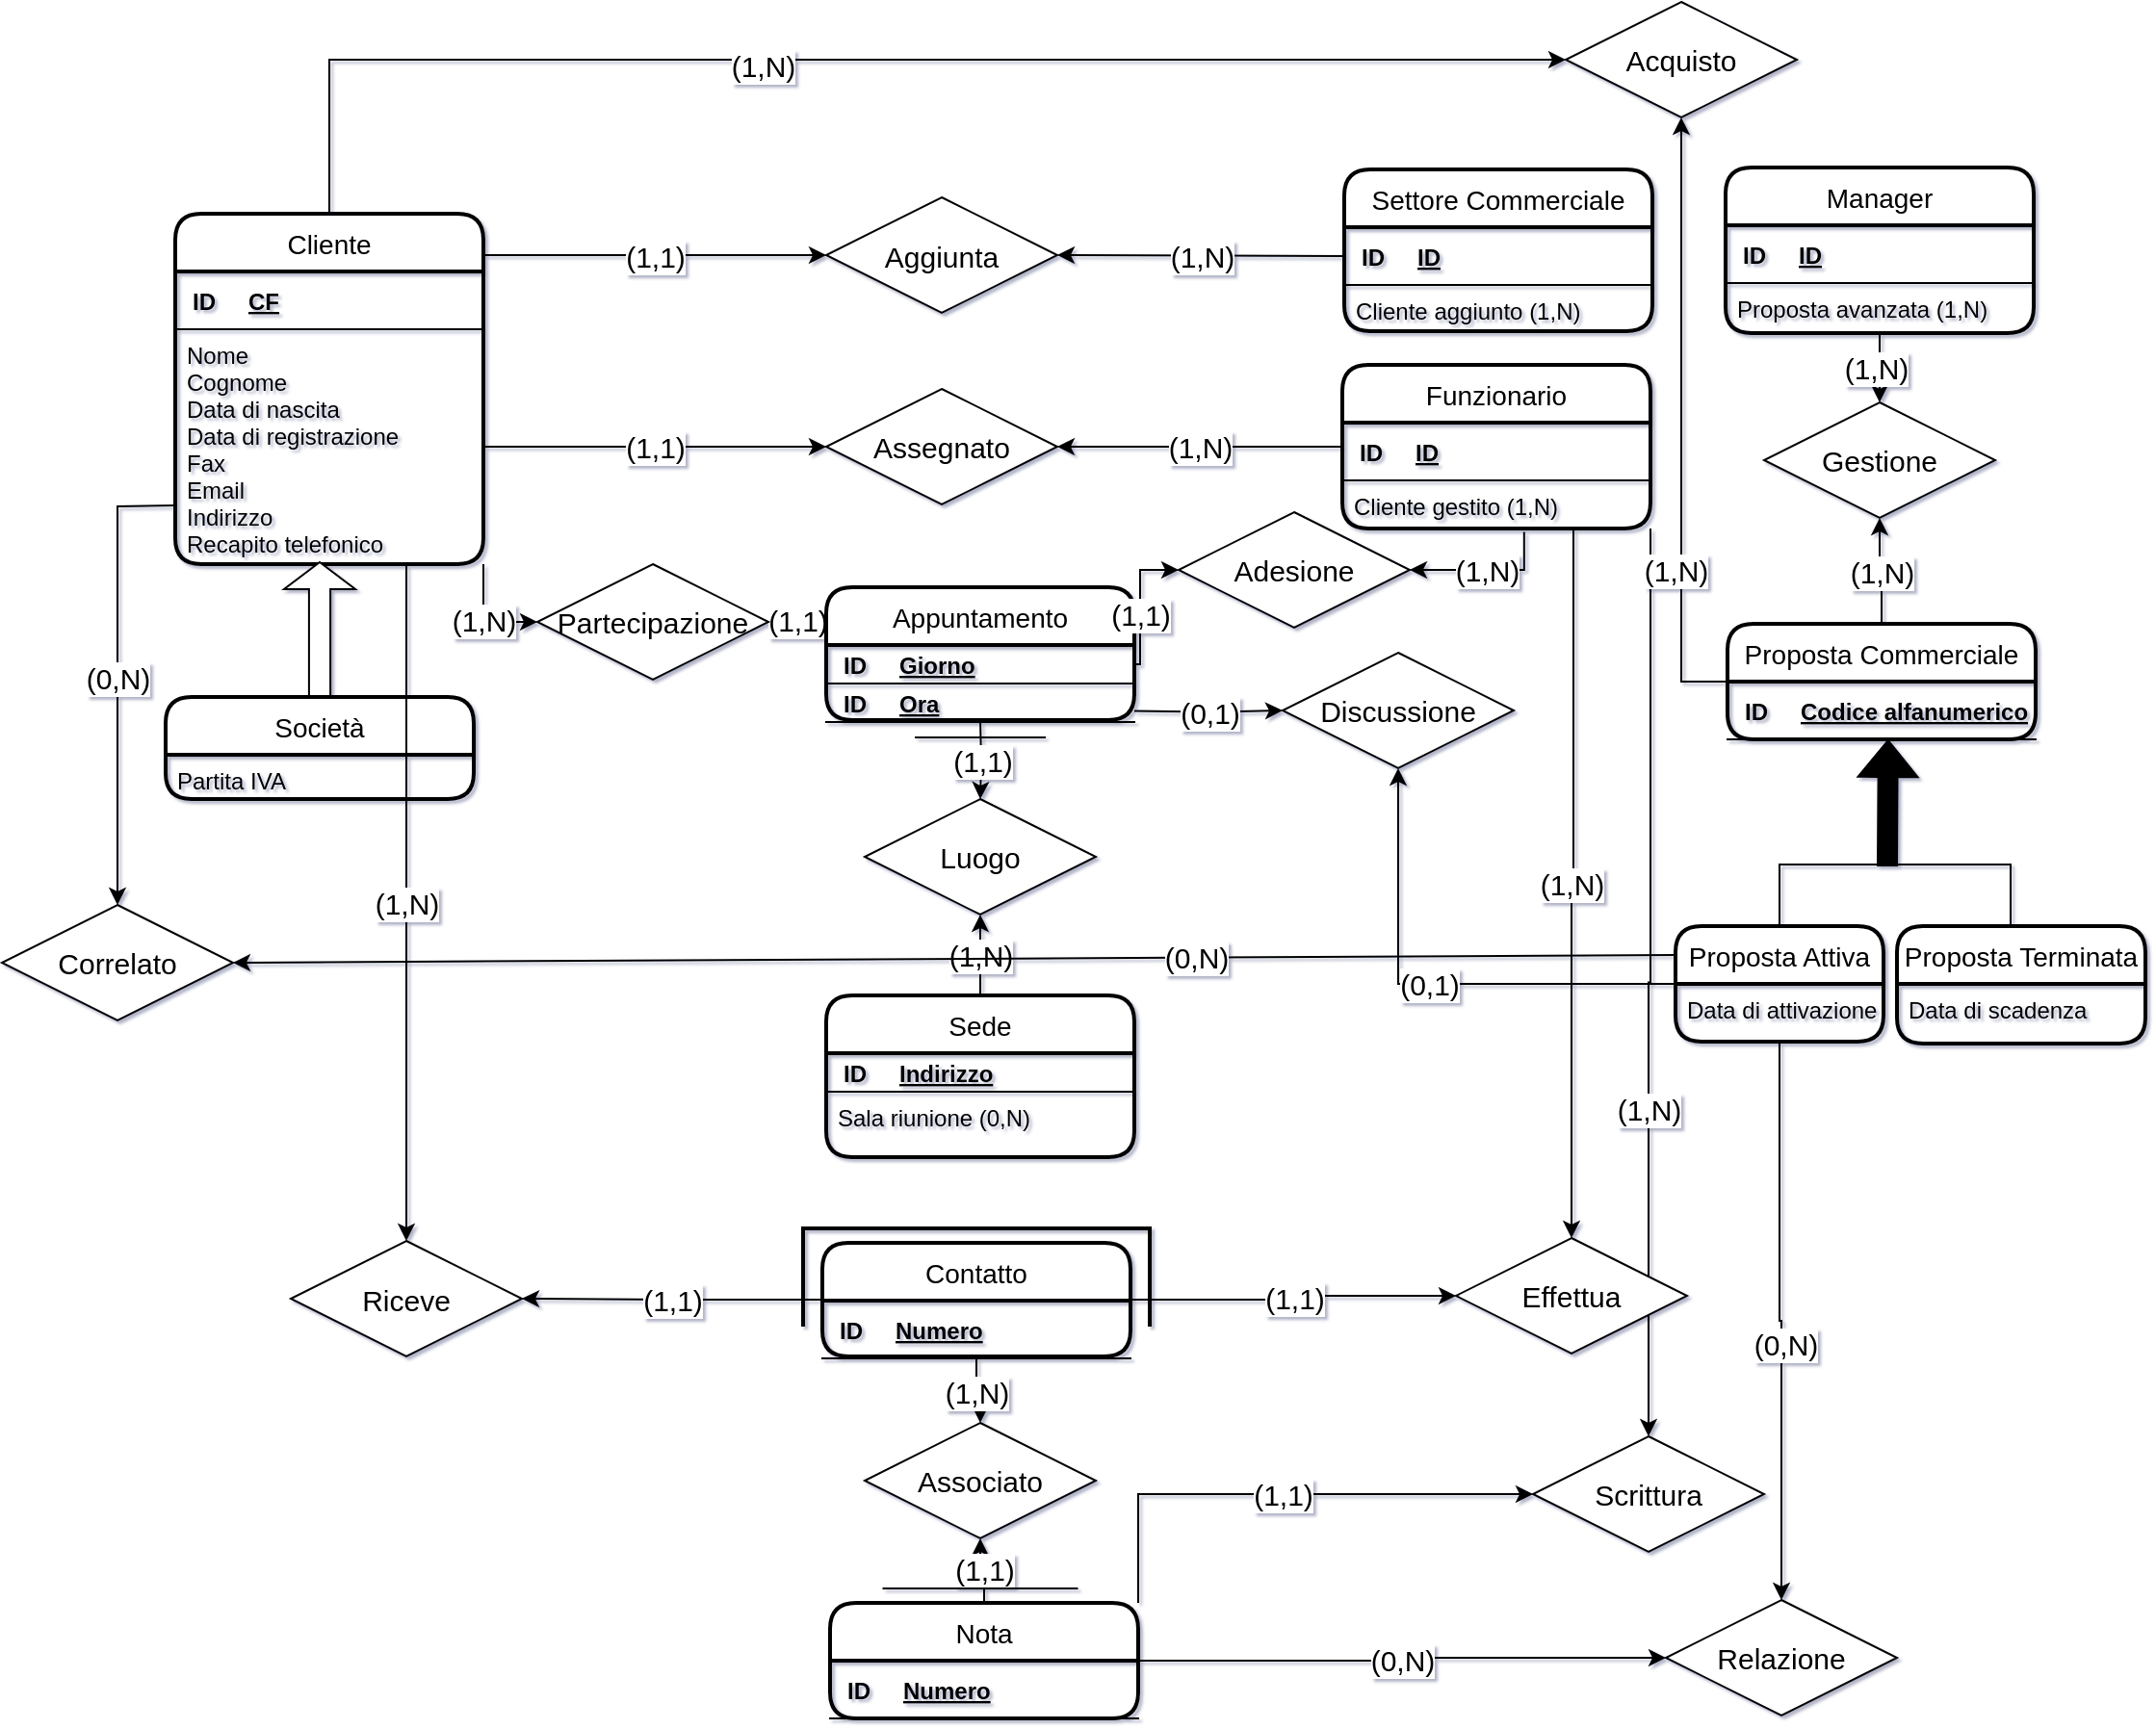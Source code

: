 <mxfile version="16.5.1" type="device"><diagram id="R2lEEEUBdFMjLlhIrx00" name="Page-1"><mxGraphModel dx="920" dy="634" grid="0" gridSize="10" guides="1" tooltips="1" connect="1" arrows="1" fold="1" page="1" pageScale="1" pageWidth="850" pageHeight="1100" background="none" math="0" shadow="1" extFonts="Permanent Marker^https://fonts.googleapis.com/css?family=Permanent+Marker"><root><mxCell id="0"/><mxCell id="1" parent="0"/><mxCell id="4T5RwzuXy2C1hNCw67iF-1" value="Cliente" style="swimlane;childLayout=stackLayout;horizontal=1;startSize=30;horizontalStack=0;rounded=1;fontSize=14;fontStyle=0;strokeWidth=2;resizeParent=0;resizeLast=1;shadow=0;dashed=0;align=center;" parent="1" vertex="1"><mxGeometry x="320" y="180" width="160" height="182" as="geometry"/></mxCell><mxCell id="4T5RwzuXy2C1hNCw67iF-35" value="" style="shape=table;startSize=0;container=1;collapsible=1;childLayout=tableLayout;fixedRows=1;rowLines=0;fontStyle=0;align=center;resizeLast=1;strokeColor=none;fillColor=none;" parent="4T5RwzuXy2C1hNCw67iF-1" vertex="1"><mxGeometry y="30" width="160" height="30" as="geometry"/></mxCell><mxCell id="4T5RwzuXy2C1hNCw67iF-36" value="" style="shape=partialRectangle;collapsible=0;dropTarget=0;pointerEvents=0;fillColor=none;top=0;left=0;bottom=1;right=0;points=[[0,0.5],[1,0.5]];portConstraint=eastwest;" parent="4T5RwzuXy2C1hNCw67iF-35" vertex="1"><mxGeometry width="160" height="30" as="geometry"/></mxCell><mxCell id="4T5RwzuXy2C1hNCw67iF-37" value="ID" style="shape=partialRectangle;connectable=0;fillColor=none;top=0;left=0;bottom=0;right=0;fontStyle=1;overflow=hidden;" parent="4T5RwzuXy2C1hNCw67iF-36" vertex="1"><mxGeometry width="30" height="30" as="geometry"><mxRectangle width="30" height="30" as="alternateBounds"/></mxGeometry></mxCell><mxCell id="4T5RwzuXy2C1hNCw67iF-38" value="CF" style="shape=partialRectangle;connectable=0;fillColor=none;top=0;left=0;bottom=0;right=0;align=left;spacingLeft=6;fontStyle=5;overflow=hidden;labelBackgroundColor=none;labelBorderColor=none;" parent="4T5RwzuXy2C1hNCw67iF-36" vertex="1"><mxGeometry x="30" width="130" height="30" as="geometry"><mxRectangle width="130" height="30" as="alternateBounds"/></mxGeometry></mxCell><mxCell id="4T5RwzuXy2C1hNCw67iF-2" value="Nome&#10;Cognome&#10;Data di nascita&#10;Data di registrazione&#10;Fax&#10;Email&#10;Indirizzo&#10;Recapito telefonico" style="align=left;strokeColor=none;fillColor=none;spacingLeft=4;fontSize=12;verticalAlign=top;resizable=0;rotatable=0;part=1;labelBackgroundColor=none;labelBorderColor=none;" parent="4T5RwzuXy2C1hNCw67iF-1" vertex="1"><mxGeometry y="60" width="160" height="122" as="geometry"/></mxCell><mxCell id="4T5RwzuXy2C1hNCw67iF-3" value="" style="shape=singleArrow;direction=north;whiteSpace=wrap;html=1;labelBackgroundColor=none;labelBorderColor=none;" parent="1" vertex="1"><mxGeometry x="376.5" y="361" width="37" height="70" as="geometry"/></mxCell><mxCell id="4T5RwzuXy2C1hNCw67iF-4" value="Società" style="swimlane;childLayout=stackLayout;horizontal=1;startSize=30;horizontalStack=0;rounded=1;fontSize=14;fontStyle=0;strokeWidth=2;resizeParent=0;resizeLast=1;shadow=0;dashed=0;align=center;" parent="1" vertex="1"><mxGeometry x="315" y="431" width="160" height="53" as="geometry"/></mxCell><mxCell id="4T5RwzuXy2C1hNCw67iF-5" value="Partita IVA" style="align=left;strokeColor=none;fillColor=none;spacingLeft=4;fontSize=12;verticalAlign=top;resizable=0;rotatable=0;part=1;labelBackgroundColor=none;labelBorderColor=none;" parent="4T5RwzuXy2C1hNCw67iF-4" vertex="1"><mxGeometry y="30" width="160" height="23" as="geometry"/></mxCell><mxCell id="VJOjhiWdW_YDHbtHJKbn-28" value="(1,N)" style="edgeStyle=orthogonalEdgeStyle;rounded=0;orthogonalLoop=1;jettySize=auto;html=1;exitX=0.59;exitY=1.069;exitDx=0;exitDy=0;entryX=1;entryY=0.5;entryDx=0;entryDy=0;fontSize=15;exitPerimeter=0;" parent="1" source="7kg2JxTU1gqCL8UM-ELy-13" target="4T5RwzuXy2C1hNCw67iF-21" edge="1"><mxGeometry relative="1" as="geometry"><mxPoint x="991" y="316.0" as="sourcePoint"/></mxGeometry></mxCell><mxCell id="VJOjhiWdW_YDHbtHJKbn-57" value="(1,N)" style="edgeStyle=orthogonalEdgeStyle;rounded=0;orthogonalLoop=1;jettySize=auto;html=1;exitX=0.75;exitY=1;exitDx=0;exitDy=0;fontSize=15;" parent="1" source="7kg2JxTU1gqCL8UM-ELy-13" target="VJOjhiWdW_YDHbtHJKbn-49" edge="1"><mxGeometry relative="1" as="geometry"><mxPoint x="1031" y="316.0" as="sourcePoint"/></mxGeometry></mxCell><mxCell id="VJOjhiWdW_YDHbtHJKbn-68" value="(1,N)" style="edgeStyle=orthogonalEdgeStyle;rounded=0;orthogonalLoop=1;jettySize=auto;html=1;entryX=0.5;entryY=0;entryDx=0;entryDy=0;fontSize=15;exitX=1;exitY=1;exitDx=0;exitDy=0;" parent="1" source="7kg2JxTU1gqCL8UM-ELy-13" target="VJOjhiWdW_YDHbtHJKbn-67" edge="1"><mxGeometry x="0.281" relative="1" as="geometry"><mxPoint x="1071" y="391" as="sourcePoint"/><mxPoint as="offset"/></mxGeometry></mxCell><mxCell id="VJOjhiWdW_YDHbtHJKbn-27" value="(1,1)" style="edgeStyle=orthogonalEdgeStyle;rounded=0;orthogonalLoop=1;jettySize=auto;html=1;exitX=0;exitY=0.25;exitDx=0;exitDy=0;fontSize=15;" parent="1" source="4T5RwzuXy2C1hNCw67iF-17" target="4T5RwzuXy2C1hNCw67iF-14" edge="1"><mxGeometry relative="1" as="geometry"/></mxCell><mxCell id="4T5RwzuXy2C1hNCw67iF-17" value="Appuntamento" style="swimlane;childLayout=stackLayout;horizontal=1;startSize=30;horizontalStack=0;rounded=1;fontSize=14;fontStyle=0;strokeWidth=2;resizeParent=0;resizeLast=1;shadow=0;dashed=0;align=center;" parent="1" vertex="1"><mxGeometry x="658" y="374" width="160" height="69" as="geometry"/></mxCell><mxCell id="VJOjhiWdW_YDHbtHJKbn-89" value="" style="shape=table;startSize=0;container=1;collapsible=1;childLayout=tableLayout;fixedRows=1;rowLines=0;fontStyle=0;align=center;resizeLast=1;strokeColor=none;fillColor=none;fontSize=15;" parent="4T5RwzuXy2C1hNCw67iF-17" vertex="1"><mxGeometry y="30" width="160" height="40" as="geometry"/></mxCell><mxCell id="VJOjhiWdW_YDHbtHJKbn-93" value="" style="shape=partialRectangle;collapsible=0;dropTarget=0;pointerEvents=0;fillColor=none;top=0;left=0;bottom=1;right=0;points=[[0,0.5],[1,0.5]];portConstraint=eastwest;fontSize=15;" parent="VJOjhiWdW_YDHbtHJKbn-89" vertex="1"><mxGeometry width="160" height="20" as="geometry"/></mxCell><mxCell id="VJOjhiWdW_YDHbtHJKbn-94" value="ID" style="shape=partialRectangle;connectable=0;fillColor=none;top=0;left=0;bottom=0;right=0;fontStyle=1;overflow=hidden;fontSize=12;" parent="VJOjhiWdW_YDHbtHJKbn-93" vertex="1"><mxGeometry width="30" height="20" as="geometry"><mxRectangle width="30" height="20" as="alternateBounds"/></mxGeometry></mxCell><mxCell id="VJOjhiWdW_YDHbtHJKbn-95" value="Giorno" style="shape=partialRectangle;connectable=0;fillColor=none;top=0;left=0;bottom=0;right=0;align=left;spacingLeft=6;fontStyle=5;overflow=hidden;fontSize=12;" parent="VJOjhiWdW_YDHbtHJKbn-93" vertex="1"><mxGeometry x="30" width="130" height="20" as="geometry"><mxRectangle width="130" height="20" as="alternateBounds"/></mxGeometry></mxCell><mxCell id="VJOjhiWdW_YDHbtHJKbn-90" value="" style="shape=partialRectangle;collapsible=0;dropTarget=0;pointerEvents=0;fillColor=none;top=0;left=0;bottom=1;right=0;points=[[0,0.5],[1,0.5]];portConstraint=eastwest;fontSize=15;" parent="VJOjhiWdW_YDHbtHJKbn-89" vertex="1"><mxGeometry y="20" width="160" height="20" as="geometry"/></mxCell><mxCell id="VJOjhiWdW_YDHbtHJKbn-91" value="ID" style="shape=partialRectangle;connectable=0;fillColor=none;top=0;left=0;bottom=0;right=0;fontStyle=1;overflow=hidden;fontSize=12;" parent="VJOjhiWdW_YDHbtHJKbn-90" vertex="1"><mxGeometry width="30" height="20" as="geometry"><mxRectangle width="30" height="20" as="alternateBounds"/></mxGeometry></mxCell><mxCell id="VJOjhiWdW_YDHbtHJKbn-92" value="Ora" style="shape=partialRectangle;connectable=0;fillColor=none;top=0;left=0;bottom=0;right=0;align=left;spacingLeft=6;fontStyle=5;overflow=hidden;fontSize=12;" parent="VJOjhiWdW_YDHbtHJKbn-90" vertex="1"><mxGeometry x="30" width="130" height="20" as="geometry"><mxRectangle width="130" height="20" as="alternateBounds"/></mxGeometry></mxCell><mxCell id="4T5RwzuXy2C1hNCw67iF-19" style="edgeStyle=orthogonalEdgeStyle;rounded=0;orthogonalLoop=1;jettySize=auto;html=1;exitX=0.5;exitY=1;exitDx=0;exitDy=0;" parent="4T5RwzuXy2C1hNCw67iF-17" edge="1"><mxGeometry relative="1" as="geometry"><mxPoint x="80" y="69" as="sourcePoint"/><mxPoint x="80" y="69" as="targetPoint"/></mxGeometry></mxCell><mxCell id="VJOjhiWdW_YDHbtHJKbn-32" value="(1,N)" style="edgeStyle=orthogonalEdgeStyle;rounded=0;orthogonalLoop=1;jettySize=auto;html=1;exitX=0.5;exitY=0;exitDx=0;exitDy=0;entryX=0.5;entryY=1;entryDx=0;entryDy=0;fontSize=15;" parent="1" source="4T5RwzuXy2C1hNCw67iF-25" target="4T5RwzuXy2C1hNCw67iF-27" edge="1"><mxGeometry relative="1" as="geometry"/></mxCell><mxCell id="4T5RwzuXy2C1hNCw67iF-9" value="&lt;font style=&quot;font-size: 15px&quot;&gt;Assegnato&lt;/font&gt;" style="shape=rhombus;perimeter=rhombusPerimeter;whiteSpace=wrap;html=1;align=center;labelBackgroundColor=none;labelBorderColor=none;" parent="1" vertex="1"><mxGeometry x="658" y="271" width="120" height="60" as="geometry"/></mxCell><mxCell id="4T5RwzuXy2C1hNCw67iF-14" value="&lt;font style=&quot;font-size: 15px&quot;&gt;Partecipazione&lt;/font&gt;" style="shape=rhombus;perimeter=rhombusPerimeter;whiteSpace=wrap;html=1;align=center;labelBackgroundColor=none;labelBorderColor=none;" parent="1" vertex="1"><mxGeometry x="508" y="362" width="120" height="60" as="geometry"/></mxCell><mxCell id="4T5RwzuXy2C1hNCw67iF-21" value="&lt;font style=&quot;font-size: 15px&quot;&gt;Adesione&lt;/font&gt;" style="shape=rhombus;perimeter=rhombusPerimeter;whiteSpace=wrap;html=1;align=center;labelBackgroundColor=none;labelBorderColor=none;" parent="1" vertex="1"><mxGeometry x="841" y="335" width="120" height="60" as="geometry"/></mxCell><mxCell id="4T5RwzuXy2C1hNCw67iF-27" value="&lt;font style=&quot;font-size: 15px&quot;&gt;Luogo&lt;/font&gt;" style="shape=rhombus;perimeter=rhombusPerimeter;whiteSpace=wrap;html=1;align=center;labelBackgroundColor=none;labelBorderColor=none;" parent="1" vertex="1"><mxGeometry x="678" y="484" width="120" height="60" as="geometry"/></mxCell><mxCell id="VJOjhiWdW_YDHbtHJKbn-37" value="(1,N)" style="edgeStyle=orthogonalEdgeStyle;rounded=0;orthogonalLoop=1;jettySize=auto;html=1;exitX=0.5;exitY=0;exitDx=0;exitDy=0;fontSize=15;" parent="1" source="4T5RwzuXy2C1hNCw67iF-62" target="4T5RwzuXy2C1hNCw67iF-77" edge="1"><mxGeometry relative="1" as="geometry"><mxPoint x="1187" y="388" as="sourcePoint"/></mxGeometry></mxCell><mxCell id="VJOjhiWdW_YDHbtHJKbn-64" style="edgeStyle=orthogonalEdgeStyle;rounded=0;orthogonalLoop=1;jettySize=auto;html=1;entryX=0.5;entryY=0;entryDx=0;entryDy=0;fontSize=15;exitX=0.5;exitY=1;exitDx=0;exitDy=0;" parent="1" source="u4RIt8vQVRvz6pVyVCHa-5" target="VJOjhiWdW_YDHbtHJKbn-63" edge="1"><mxGeometry relative="1" as="geometry"><mxPoint x="1277" y="688" as="sourcePoint"/></mxGeometry></mxCell><mxCell id="VJOjhiWdW_YDHbtHJKbn-66" value="(0,N)" style="edgeLabel;html=1;align=center;verticalAlign=middle;resizable=0;points=[];fontSize=15;" parent="VJOjhiWdW_YDHbtHJKbn-64" vertex="1" connectable="0"><mxGeometry x="0.086" y="2" relative="1" as="geometry"><mxPoint as="offset"/></mxGeometry></mxCell><mxCell id="x9UaKLGwu8hfLg-aPHre-7" style="edgeStyle=orthogonalEdgeStyle;rounded=0;orthogonalLoop=1;jettySize=auto;html=1;exitX=0;exitY=0.5;exitDx=0;exitDy=0;entryX=0.5;entryY=1;entryDx=0;entryDy=0;fontSize=15;" parent="1" source="4T5RwzuXy2C1hNCw67iF-62" target="x9UaKLGwu8hfLg-aPHre-1" edge="1"><mxGeometry relative="1" as="geometry"/></mxCell><mxCell id="yPqGkQMFRYIul9EXZSeU-1" value="&lt;font style=&quot;font-size: 15px&quot;&gt;(1,N)&lt;/font&gt;" style="edgeLabel;html=1;align=center;verticalAlign=middle;resizable=0;points=[];" vertex="1" connectable="0" parent="x9UaKLGwu8hfLg-aPHre-7"><mxGeometry x="-0.481" y="3" relative="1" as="geometry"><mxPoint as="offset"/></mxGeometry></mxCell><mxCell id="4T5RwzuXy2C1hNCw67iF-62" value="Proposta Commerciale" style="swimlane;childLayout=stackLayout;horizontal=1;startSize=30;horizontalStack=0;rounded=1;fontSize=14;fontStyle=0;strokeWidth=2;resizeParent=0;resizeLast=1;shadow=0;dashed=0;align=center;" parent="1" vertex="1"><mxGeometry x="1126" y="393" width="160" height="60" as="geometry"/></mxCell><mxCell id="4T5RwzuXy2C1hNCw67iF-64" value="" style="shape=table;startSize=0;container=1;collapsible=1;childLayout=tableLayout;fixedRows=1;rowLines=0;fontStyle=0;align=center;resizeLast=1;strokeColor=none;fillColor=none;" parent="4T5RwzuXy2C1hNCw67iF-62" vertex="1"><mxGeometry y="30" width="160" height="30" as="geometry"/></mxCell><mxCell id="4T5RwzuXy2C1hNCw67iF-65" value="" style="shape=partialRectangle;collapsible=0;dropTarget=0;pointerEvents=0;fillColor=none;top=0;left=0;bottom=1;right=0;points=[[0,0.5],[1,0.5]];portConstraint=eastwest;" parent="4T5RwzuXy2C1hNCw67iF-64" vertex="1"><mxGeometry width="160" height="30" as="geometry"/></mxCell><mxCell id="4T5RwzuXy2C1hNCw67iF-66" value="ID" style="shape=partialRectangle;connectable=0;fillColor=none;top=0;left=0;bottom=0;right=0;fontStyle=1;overflow=hidden;" parent="4T5RwzuXy2C1hNCw67iF-65" vertex="1"><mxGeometry width="30" height="30" as="geometry"><mxRectangle width="30" height="30" as="alternateBounds"/></mxGeometry></mxCell><mxCell id="4T5RwzuXy2C1hNCw67iF-67" value="Codice alfanumerico" style="shape=partialRectangle;connectable=0;fillColor=none;top=0;left=0;bottom=0;right=0;align=left;spacingLeft=6;fontStyle=5;overflow=hidden;labelBackgroundColor=none;labelBorderColor=none;" parent="4T5RwzuXy2C1hNCw67iF-65" vertex="1"><mxGeometry x="30" width="130" height="30" as="geometry"><mxRectangle width="130" height="30" as="alternateBounds"/></mxGeometry></mxCell><mxCell id="4T5RwzuXy2C1hNCw67iF-68" value="&lt;font style=&quot;font-size: 15px&quot;&gt;Discussione&lt;/font&gt;" style="shape=rhombus;perimeter=rhombusPerimeter;whiteSpace=wrap;html=1;align=center;labelBackgroundColor=none;labelBorderColor=none;" parent="1" vertex="1"><mxGeometry x="895" y="408" width="120" height="60" as="geometry"/></mxCell><mxCell id="VJOjhiWdW_YDHbtHJKbn-38" style="edgeStyle=orthogonalEdgeStyle;rounded=0;orthogonalLoop=1;jettySize=auto;html=1;exitX=0.5;exitY=1;exitDx=0;exitDy=0;fontSize=15;" parent="1" source="7kg2JxTU1gqCL8UM-ELy-22" target="4T5RwzuXy2C1hNCw67iF-77" edge="1"><mxGeometry relative="1" as="geometry"><mxPoint x="1185" y="231.5" as="sourcePoint"/></mxGeometry></mxCell><mxCell id="VJOjhiWdW_YDHbtHJKbn-39" value="(1,N)" style="edgeLabel;html=1;align=center;verticalAlign=middle;resizable=0;points=[];fontSize=15;" parent="VJOjhiWdW_YDHbtHJKbn-38" vertex="1" connectable="0"><mxGeometry x="0.027" y="2" relative="1" as="geometry"><mxPoint as="offset"/></mxGeometry></mxCell><mxCell id="4T5RwzuXy2C1hNCw67iF-77" value="&lt;font style=&quot;font-size: 15px&quot;&gt;Gestione&lt;/font&gt;" style="shape=rhombus;perimeter=rhombusPerimeter;whiteSpace=wrap;html=1;align=center;labelBackgroundColor=none;labelBorderColor=none;" parent="1" vertex="1"><mxGeometry x="1145" y="278" width="120" height="60" as="geometry"/></mxCell><mxCell id="VJOjhiWdW_YDHbtHJKbn-56" value="(1,1)" style="edgeStyle=orthogonalEdgeStyle;rounded=0;orthogonalLoop=1;jettySize=auto;html=1;exitX=0.5;exitY=0;exitDx=0;exitDy=0;fontSize=15;" parent="1" source="VJOjhiWdW_YDHbtHJKbn-1" target="VJOjhiWdW_YDHbtHJKbn-54" edge="1"><mxGeometry relative="1" as="geometry"/></mxCell><mxCell id="VJOjhiWdW_YDHbtHJKbn-65" value="(0,N)" style="edgeStyle=orthogonalEdgeStyle;rounded=0;orthogonalLoop=1;jettySize=auto;html=1;exitX=1;exitY=0.5;exitDx=0;exitDy=0;fontSize=15;" parent="1" source="VJOjhiWdW_YDHbtHJKbn-1" target="VJOjhiWdW_YDHbtHJKbn-63" edge="1"><mxGeometry relative="1" as="geometry"/></mxCell><mxCell id="VJOjhiWdW_YDHbtHJKbn-70" value="(1,1)" style="edgeStyle=orthogonalEdgeStyle;rounded=0;orthogonalLoop=1;jettySize=auto;html=1;exitX=1;exitY=0;exitDx=0;exitDy=0;entryX=0;entryY=0.5;entryDx=0;entryDy=0;fontSize=15;" parent="1" source="VJOjhiWdW_YDHbtHJKbn-1" target="VJOjhiWdW_YDHbtHJKbn-67" edge="1"><mxGeometry relative="1" as="geometry"/></mxCell><mxCell id="VJOjhiWdW_YDHbtHJKbn-1" value="Nota" style="swimlane;childLayout=stackLayout;horizontal=1;startSize=30;horizontalStack=0;rounded=1;fontSize=14;fontStyle=0;strokeWidth=2;resizeParent=0;resizeLast=1;shadow=0;dashed=0;align=center;" parent="1" vertex="1"><mxGeometry x="660" y="901.5" width="160" height="60" as="geometry"/></mxCell><mxCell id="1M0_BCHcxbwJ0x-BTHW8-2" value="" style="shape=table;startSize=0;container=1;collapsible=1;childLayout=tableLayout;fixedRows=1;rowLines=0;fontStyle=0;align=center;resizeLast=1;strokeColor=none;fillColor=none;" parent="VJOjhiWdW_YDHbtHJKbn-1" vertex="1"><mxGeometry y="30" width="160" height="30" as="geometry"/></mxCell><mxCell id="1M0_BCHcxbwJ0x-BTHW8-3" value="" style="shape=partialRectangle;collapsible=0;dropTarget=0;pointerEvents=0;fillColor=none;top=0;left=0;bottom=1;right=0;points=[[0,0.5],[1,0.5]];portConstraint=eastwest;" parent="1M0_BCHcxbwJ0x-BTHW8-2" vertex="1"><mxGeometry width="160" height="30" as="geometry"/></mxCell><mxCell id="1M0_BCHcxbwJ0x-BTHW8-4" value="ID" style="shape=partialRectangle;connectable=0;fillColor=none;top=0;left=0;bottom=0;right=0;fontStyle=1;overflow=hidden;" parent="1M0_BCHcxbwJ0x-BTHW8-3" vertex="1"><mxGeometry width="30" height="30" as="geometry"><mxRectangle width="30" height="30" as="alternateBounds"/></mxGeometry></mxCell><mxCell id="1M0_BCHcxbwJ0x-BTHW8-5" value="Numero" style="shape=partialRectangle;connectable=0;fillColor=none;top=0;left=0;bottom=0;right=0;align=left;spacingLeft=6;fontStyle=5;overflow=hidden;" parent="1M0_BCHcxbwJ0x-BTHW8-3" vertex="1"><mxGeometry x="30" width="130" height="30" as="geometry"><mxRectangle width="130" height="30" as="alternateBounds"/></mxGeometry></mxCell><mxCell id="VJOjhiWdW_YDHbtHJKbn-24" value="(1,1)" style="edgeStyle=orthogonalEdgeStyle;rounded=0;orthogonalLoop=1;jettySize=auto;html=1;exitX=1;exitY=0.5;exitDx=0;exitDy=0;entryX=0;entryY=0.5;entryDx=0;entryDy=0;fontSize=15;" parent="1" source="4T5RwzuXy2C1hNCw67iF-2" target="4T5RwzuXy2C1hNCw67iF-9" edge="1"><mxGeometry relative="1" as="geometry"/></mxCell><mxCell id="VJOjhiWdW_YDHbtHJKbn-26" value="(1,N)" style="edgeStyle=orthogonalEdgeStyle;rounded=0;orthogonalLoop=1;jettySize=auto;html=1;exitX=1;exitY=1;exitDx=0;exitDy=0;entryX=0;entryY=0.5;entryDx=0;entryDy=0;fontSize=15;" parent="1" source="4T5RwzuXy2C1hNCw67iF-2" target="4T5RwzuXy2C1hNCw67iF-14" edge="1"><mxGeometry relative="1" as="geometry"/></mxCell><mxCell id="VJOjhiWdW_YDHbtHJKbn-30" value="(1,1)" style="edgeStyle=orthogonalEdgeStyle;rounded=0;orthogonalLoop=1;jettySize=auto;html=1;exitX=1;exitY=0.25;exitDx=0;exitDy=0;entryX=0;entryY=0.5;entryDx=0;entryDy=0;fontSize=15;" parent="1" target="4T5RwzuXy2C1hNCw67iF-21" edge="1"><mxGeometry relative="1" as="geometry"><mxPoint x="818" y="428.75" as="sourcePoint"/><Array as="points"><mxPoint x="821" y="414"/><mxPoint x="821" y="365"/></Array></mxGeometry></mxCell><mxCell id="VJOjhiWdW_YDHbtHJKbn-31" value="(1,1)" style="edgeStyle=orthogonalEdgeStyle;rounded=0;orthogonalLoop=1;jettySize=auto;html=1;exitX=0.5;exitY=1;exitDx=0;exitDy=0;fontSize=15;" parent="1" target="4T5RwzuXy2C1hNCw67iF-27" edge="1"><mxGeometry relative="1" as="geometry"><mxPoint x="738" y="443" as="sourcePoint"/></mxGeometry></mxCell><mxCell id="VJOjhiWdW_YDHbtHJKbn-35" value="(0,1)" style="edgeStyle=orthogonalEdgeStyle;rounded=0;orthogonalLoop=1;jettySize=auto;html=1;exitX=1;exitY=0.75;exitDx=0;exitDy=0;entryX=0;entryY=0.5;entryDx=0;entryDy=0;fontSize=15;" parent="1" target="4T5RwzuXy2C1hNCw67iF-68" edge="1"><mxGeometry relative="1" as="geometry"><mxPoint x="818" y="438.25" as="sourcePoint"/></mxGeometry></mxCell><mxCell id="VJOjhiWdW_YDHbtHJKbn-36" value="(0,1)" style="edgeStyle=orthogonalEdgeStyle;rounded=0;orthogonalLoop=1;jettySize=auto;html=1;exitX=0;exitY=0.5;exitDx=0;exitDy=0;entryX=0.5;entryY=1;entryDx=0;entryDy=0;fontSize=15;" parent="1" source="u4RIt8vQVRvz6pVyVCHa-4" target="4T5RwzuXy2C1hNCw67iF-68" edge="1"><mxGeometry relative="1" as="geometry"/></mxCell><mxCell id="VJOjhiWdW_YDHbtHJKbn-43" value="" style="endArrow=none;html=1;rounded=0;fontSize=15;" parent="1" edge="1"><mxGeometry width="50" height="50" relative="1" as="geometry"><mxPoint x="704" y="452" as="sourcePoint"/><mxPoint x="772" y="452" as="targetPoint"/></mxGeometry></mxCell><mxCell id="VJOjhiWdW_YDHbtHJKbn-51" value="(1,1)" style="edgeStyle=orthogonalEdgeStyle;rounded=0;orthogonalLoop=1;jettySize=auto;html=1;exitX=1;exitY=0.5;exitDx=0;exitDy=0;fontSize=15;" parent="1" source="VJOjhiWdW_YDHbtHJKbn-46" target="VJOjhiWdW_YDHbtHJKbn-49" edge="1"><mxGeometry relative="1" as="geometry"/></mxCell><mxCell id="VJOjhiWdW_YDHbtHJKbn-52" value="(1,1)" style="edgeStyle=orthogonalEdgeStyle;rounded=0;orthogonalLoop=1;jettySize=auto;html=1;exitX=0;exitY=0.5;exitDx=0;exitDy=0;entryX=1;entryY=0.5;entryDx=0;entryDy=0;fontSize=15;" parent="1" source="VJOjhiWdW_YDHbtHJKbn-46" target="VJOjhiWdW_YDHbtHJKbn-48" edge="1"><mxGeometry relative="1" as="geometry"/></mxCell><mxCell id="VJOjhiWdW_YDHbtHJKbn-55" value="(1,N)" style="edgeStyle=orthogonalEdgeStyle;rounded=0;orthogonalLoop=1;jettySize=auto;html=1;exitX=0.5;exitY=1;exitDx=0;exitDy=0;fontSize=15;" parent="1" source="VJOjhiWdW_YDHbtHJKbn-46" target="VJOjhiWdW_YDHbtHJKbn-54" edge="1"><mxGeometry relative="1" as="geometry"/></mxCell><mxCell id="VJOjhiWdW_YDHbtHJKbn-46" value="Contatto" style="swimlane;childLayout=stackLayout;horizontal=1;startSize=30;horizontalStack=0;rounded=1;fontSize=14;fontStyle=0;strokeWidth=2;resizeParent=0;resizeLast=1;shadow=0;dashed=0;align=center;" parent="1" vertex="1"><mxGeometry x="656" y="714.5" width="160" height="59" as="geometry"/></mxCell><mxCell id="j-W5GOc57IwunoYpPubp-1" value="" style="shape=table;startSize=0;container=1;collapsible=1;childLayout=tableLayout;fixedRows=1;rowLines=0;fontStyle=0;align=center;resizeLast=1;strokeColor=none;fillColor=none;" parent="VJOjhiWdW_YDHbtHJKbn-46" vertex="1"><mxGeometry y="30" width="160" height="30" as="geometry"/></mxCell><mxCell id="j-W5GOc57IwunoYpPubp-2" value="" style="shape=partialRectangle;collapsible=0;dropTarget=0;pointerEvents=0;fillColor=none;top=0;left=0;bottom=1;right=0;points=[[0,0.5],[1,0.5]];portConstraint=eastwest;" parent="j-W5GOc57IwunoYpPubp-1" vertex="1"><mxGeometry width="160" height="30" as="geometry"/></mxCell><mxCell id="j-W5GOc57IwunoYpPubp-3" value="ID" style="shape=partialRectangle;connectable=0;fillColor=none;top=0;left=0;bottom=0;right=0;fontStyle=1;overflow=hidden;" parent="j-W5GOc57IwunoYpPubp-2" vertex="1"><mxGeometry width="30" height="30" as="geometry"><mxRectangle width="30" height="30" as="alternateBounds"/></mxGeometry></mxCell><mxCell id="j-W5GOc57IwunoYpPubp-4" value="Numero" style="shape=partialRectangle;connectable=0;fillColor=none;top=0;left=0;bottom=0;right=0;align=left;spacingLeft=6;fontStyle=5;overflow=hidden;" parent="j-W5GOc57IwunoYpPubp-2" vertex="1"><mxGeometry x="30" width="130" height="30" as="geometry"><mxRectangle width="130" height="30" as="alternateBounds"/></mxGeometry></mxCell><mxCell id="VJOjhiWdW_YDHbtHJKbn-48" value="Riceve" style="shape=rhombus;perimeter=rhombusPerimeter;whiteSpace=wrap;html=1;align=center;fontSize=15;" parent="1" vertex="1"><mxGeometry x="380" y="713.5" width="120" height="60" as="geometry"/></mxCell><mxCell id="VJOjhiWdW_YDHbtHJKbn-49" value="Effettua" style="shape=rhombus;perimeter=rhombusPerimeter;whiteSpace=wrap;html=1;align=center;fontSize=15;" parent="1" vertex="1"><mxGeometry x="985" y="712" width="120" height="60" as="geometry"/></mxCell><mxCell id="VJOjhiWdW_YDHbtHJKbn-53" value="(1,N)" style="edgeStyle=orthogonalEdgeStyle;rounded=0;orthogonalLoop=1;jettySize=auto;html=1;exitX=0.75;exitY=1;exitDx=0;exitDy=0;fontSize=15;" parent="1" source="4T5RwzuXy2C1hNCw67iF-2" target="VJOjhiWdW_YDHbtHJKbn-48" edge="1"><mxGeometry relative="1" as="geometry"/></mxCell><mxCell id="VJOjhiWdW_YDHbtHJKbn-54" value="Associato" style="shape=rhombus;perimeter=rhombusPerimeter;whiteSpace=wrap;html=1;align=center;fontSize=15;" parent="1" vertex="1"><mxGeometry x="678" y="808" width="120" height="60" as="geometry"/></mxCell><mxCell id="VJOjhiWdW_YDHbtHJKbn-59" value="" style="endArrow=none;html=1;rounded=0;fontSize=15;" parent="1" edge="1"><mxGeometry width="50" height="50" relative="1" as="geometry"><mxPoint x="687.25" y="894" as="sourcePoint"/><mxPoint x="788.75" y="894" as="targetPoint"/></mxGeometry></mxCell><mxCell id="VJOjhiWdW_YDHbtHJKbn-63" value="Relazione" style="shape=rhombus;perimeter=rhombusPerimeter;whiteSpace=wrap;html=1;align=center;fontSize=15;" parent="1" vertex="1"><mxGeometry x="1094" y="900" width="120" height="60" as="geometry"/></mxCell><mxCell id="VJOjhiWdW_YDHbtHJKbn-67" value="Scrittura" style="shape=rhombus;perimeter=rhombusPerimeter;whiteSpace=wrap;html=1;align=center;fontSize=15;" parent="1" vertex="1"><mxGeometry x="1025" y="815" width="120" height="60" as="geometry"/></mxCell><mxCell id="b4qOlnrWPTie7wsh6yNx-15" value="&lt;font style=&quot;font-size: 15px&quot;&gt;Aggiunta&lt;/font&gt;" style="shape=rhombus;perimeter=rhombusPerimeter;whiteSpace=wrap;html=1;align=center;" parent="1" vertex="1"><mxGeometry x="658" y="171.5" width="120" height="60" as="geometry"/></mxCell><mxCell id="b4qOlnrWPTie7wsh6yNx-16" value="" style="endArrow=classic;html=1;rounded=0;exitX=1;exitY=0.118;exitDx=0;exitDy=0;entryX=0;entryY=0.5;entryDx=0;entryDy=0;exitPerimeter=0;" parent="1" source="4T5RwzuXy2C1hNCw67iF-1" target="b4qOlnrWPTie7wsh6yNx-15" edge="1"><mxGeometry relative="1" as="geometry"><mxPoint x="518" y="198" as="sourcePoint"/><mxPoint x="618" y="198" as="targetPoint"/></mxGeometry></mxCell><mxCell id="b4qOlnrWPTie7wsh6yNx-17" value="(1,1)" style="edgeLabel;resizable=0;html=1;align=center;verticalAlign=middle;fontSize=15;" parent="b4qOlnrWPTie7wsh6yNx-16" connectable="0" vertex="1"><mxGeometry relative="1" as="geometry"/></mxCell><mxCell id="b4qOlnrWPTie7wsh6yNx-18" value="" style="endArrow=classic;html=1;rounded=0;entryX=1;entryY=0.5;entryDx=0;entryDy=0;exitX=0;exitY=0.5;exitDx=0;exitDy=0;" parent="1" source="7kg2JxTU1gqCL8UM-ELy-9" target="b4qOlnrWPTie7wsh6yNx-15" edge="1"><mxGeometry relative="1" as="geometry"><mxPoint x="916" y="202" as="sourcePoint"/><mxPoint x="872" y="229" as="targetPoint"/></mxGeometry></mxCell><mxCell id="b4qOlnrWPTie7wsh6yNx-19" value="(1,N)" style="edgeLabel;resizable=0;html=1;align=center;verticalAlign=middle;fontSize=15;" parent="b4qOlnrWPTie7wsh6yNx-18" connectable="0" vertex="1"><mxGeometry relative="1" as="geometry"/></mxCell><mxCell id="u4RIt8vQVRvz6pVyVCHa-2" value="" style="shape=flexArrow;endArrow=classic;html=1;rounded=0;fillColor=#000000;" parent="1" edge="1"><mxGeometry width="50" height="50" relative="1" as="geometry"><mxPoint x="1209" y="519" as="sourcePoint"/><mxPoint x="1209.41" y="453" as="targetPoint"/></mxGeometry></mxCell><mxCell id="u4RIt8vQVRvz6pVyVCHa-3" value="" style="shape=partialRectangle;whiteSpace=wrap;html=1;bottom=1;right=1;left=1;top=0;fillColor=none;routingCenterX=-0.5;direction=west;" parent="1" vertex="1"><mxGeometry x="1153" y="518" width="120" height="32" as="geometry"/></mxCell><mxCell id="u4RIt8vQVRvz6pVyVCHa-4" value="Proposta Attiva" style="swimlane;childLayout=stackLayout;horizontal=1;startSize=30;horizontalStack=0;rounded=1;fontSize=14;fontStyle=0;strokeWidth=2;resizeParent=0;resizeLast=1;shadow=0;dashed=0;align=center;" parent="1" vertex="1"><mxGeometry x="1099" y="550" width="108" height="60" as="geometry"/></mxCell><mxCell id="u4RIt8vQVRvz6pVyVCHa-5" value="Data di attivazione" style="align=left;strokeColor=none;fillColor=none;spacingLeft=4;fontSize=12;verticalAlign=top;resizable=0;rotatable=0;part=1;" parent="u4RIt8vQVRvz6pVyVCHa-4" vertex="1"><mxGeometry y="30" width="108" height="30" as="geometry"/></mxCell><mxCell id="u4RIt8vQVRvz6pVyVCHa-9" value="Proposta Terminata" style="swimlane;childLayout=stackLayout;horizontal=1;startSize=30;horizontalStack=0;rounded=1;fontSize=14;fontStyle=0;strokeWidth=2;resizeParent=0;resizeLast=1;shadow=0;dashed=0;align=center;" parent="1" vertex="1"><mxGeometry x="1214" y="550" width="129" height="61" as="geometry"/></mxCell><mxCell id="u4RIt8vQVRvz6pVyVCHa-10" value="Data di scadenza" style="align=left;strokeColor=none;fillColor=none;spacingLeft=4;fontSize=12;verticalAlign=top;resizable=0;rotatable=0;part=1;" parent="u4RIt8vQVRvz6pVyVCHa-9" vertex="1"><mxGeometry y="30" width="129" height="31" as="geometry"/></mxCell><mxCell id="u4RIt8vQVRvz6pVyVCHa-11" value="&lt;span style=&quot;font-size: 15px&quot;&gt;Correlato&lt;br&gt;&lt;/span&gt;" style="shape=rhombus;perimeter=rhombusPerimeter;whiteSpace=wrap;html=1;align=center;" parent="1" vertex="1"><mxGeometry x="230" y="539" width="120" height="60" as="geometry"/></mxCell><mxCell id="u4RIt8vQVRvz6pVyVCHa-12" value="" style="endArrow=classic;html=1;rounded=0;fillColor=#000000;entryX=0.5;entryY=0;entryDx=0;entryDy=0;exitX=0;exitY=0.75;exitDx=0;exitDy=0;" parent="1" source="4T5RwzuXy2C1hNCw67iF-2" target="u4RIt8vQVRvz6pVyVCHa-11" edge="1"><mxGeometry relative="1" as="geometry"><mxPoint x="270" y="508" as="sourcePoint"/><mxPoint x="370" y="508" as="targetPoint"/><Array as="points"><mxPoint x="290" y="332"/></Array></mxGeometry></mxCell><mxCell id="u4RIt8vQVRvz6pVyVCHa-13" value="(0,N)" style="edgeLabel;resizable=0;html=1;align=center;verticalAlign=middle;fontSize=15;" parent="u4RIt8vQVRvz6pVyVCHa-12" connectable="0" vertex="1"><mxGeometry relative="1" as="geometry"/></mxCell><mxCell id="u4RIt8vQVRvz6pVyVCHa-14" value="" style="endArrow=classic;html=1;rounded=0;fillColor=#000000;entryX=1;entryY=0.5;entryDx=0;entryDy=0;exitX=0;exitY=0.25;exitDx=0;exitDy=0;" parent="1" source="u4RIt8vQVRvz6pVyVCHa-4" target="u4RIt8vQVRvz6pVyVCHa-11" edge="1"><mxGeometry relative="1" as="geometry"><mxPoint x="833" y="611" as="sourcePoint"/><mxPoint x="933" y="611" as="targetPoint"/></mxGeometry></mxCell><mxCell id="u4RIt8vQVRvz6pVyVCHa-15" value="(0,N)" style="edgeLabel;resizable=0;html=1;align=center;verticalAlign=middle;fontSize=15;" parent="u4RIt8vQVRvz6pVyVCHa-14" connectable="0" vertex="1"><mxGeometry relative="1" as="geometry"><mxPoint x="125" y="-1" as="offset"/></mxGeometry></mxCell><mxCell id="7kg2JxTU1gqCL8UM-ELy-2" value="Settore Commerciale" style="swimlane;childLayout=stackLayout;horizontal=1;startSize=30;horizontalStack=0;rounded=1;fontSize=14;fontStyle=0;strokeWidth=2;resizeParent=0;resizeLast=1;shadow=0;dashed=0;align=center;" parent="1" vertex="1"><mxGeometry x="927" y="157" width="160" height="84" as="geometry"/></mxCell><mxCell id="7kg2JxTU1gqCL8UM-ELy-8" value="" style="shape=table;startSize=0;container=1;collapsible=1;childLayout=tableLayout;fixedRows=1;rowLines=0;fontStyle=0;align=center;resizeLast=1;strokeColor=none;fillColor=none;" parent="7kg2JxTU1gqCL8UM-ELy-2" vertex="1"><mxGeometry y="30" width="160" height="30" as="geometry"/></mxCell><mxCell id="7kg2JxTU1gqCL8UM-ELy-9" value="" style="shape=partialRectangle;collapsible=0;dropTarget=0;pointerEvents=0;fillColor=none;top=0;left=0;bottom=1;right=0;points=[[0,0.5],[1,0.5]];portConstraint=eastwest;" parent="7kg2JxTU1gqCL8UM-ELy-8" vertex="1"><mxGeometry width="160" height="30" as="geometry"/></mxCell><mxCell id="7kg2JxTU1gqCL8UM-ELy-10" value="ID" style="shape=partialRectangle;connectable=0;fillColor=none;top=0;left=0;bottom=0;right=0;fontStyle=1;overflow=hidden;" parent="7kg2JxTU1gqCL8UM-ELy-9" vertex="1"><mxGeometry width="30" height="30" as="geometry"><mxRectangle width="30" height="30" as="alternateBounds"/></mxGeometry></mxCell><mxCell id="7kg2JxTU1gqCL8UM-ELy-11" value="ID" style="shape=partialRectangle;connectable=0;fillColor=none;top=0;left=0;bottom=0;right=0;align=left;spacingLeft=6;fontStyle=5;overflow=hidden;" parent="7kg2JxTU1gqCL8UM-ELy-9" vertex="1"><mxGeometry x="30" width="130" height="30" as="geometry"><mxRectangle width="130" height="30" as="alternateBounds"/></mxGeometry></mxCell><mxCell id="7kg2JxTU1gqCL8UM-ELy-3" value="Cliente aggiunto (1,N)" style="align=left;strokeColor=none;fillColor=none;spacingLeft=4;fontSize=12;verticalAlign=top;resizable=0;rotatable=0;part=1;" parent="7kg2JxTU1gqCL8UM-ELy-2" vertex="1"><mxGeometry y="60" width="160" height="24" as="geometry"/></mxCell><mxCell id="7kg2JxTU1gqCL8UM-ELy-12" value="Funzionario" style="swimlane;childLayout=stackLayout;horizontal=1;startSize=30;horizontalStack=0;rounded=1;fontSize=14;fontStyle=0;strokeWidth=2;resizeParent=0;resizeLast=1;shadow=0;dashed=0;align=center;" parent="1" vertex="1"><mxGeometry x="926" y="258.5" width="160" height="85" as="geometry"/></mxCell><mxCell id="7kg2JxTU1gqCL8UM-ELy-14" value="" style="shape=table;startSize=0;container=1;collapsible=1;childLayout=tableLayout;fixedRows=1;rowLines=0;fontStyle=0;align=center;resizeLast=1;strokeColor=none;fillColor=none;" parent="7kg2JxTU1gqCL8UM-ELy-12" vertex="1"><mxGeometry y="30" width="160" height="30" as="geometry"/></mxCell><mxCell id="7kg2JxTU1gqCL8UM-ELy-15" value="" style="shape=partialRectangle;collapsible=0;dropTarget=0;pointerEvents=0;fillColor=none;top=0;left=0;bottom=1;right=0;points=[[0,0.5],[1,0.5]];portConstraint=eastwest;" parent="7kg2JxTU1gqCL8UM-ELy-14" vertex="1"><mxGeometry width="160" height="30" as="geometry"/></mxCell><mxCell id="7kg2JxTU1gqCL8UM-ELy-16" value="ID" style="shape=partialRectangle;connectable=0;fillColor=none;top=0;left=0;bottom=0;right=0;fontStyle=1;overflow=hidden;" parent="7kg2JxTU1gqCL8UM-ELy-15" vertex="1"><mxGeometry width="30" height="30" as="geometry"><mxRectangle width="30" height="30" as="alternateBounds"/></mxGeometry></mxCell><mxCell id="7kg2JxTU1gqCL8UM-ELy-17" value="ID" style="shape=partialRectangle;connectable=0;fillColor=none;top=0;left=0;bottom=0;right=0;align=left;spacingLeft=6;fontStyle=5;overflow=hidden;" parent="7kg2JxTU1gqCL8UM-ELy-15" vertex="1"><mxGeometry x="30" width="130" height="30" as="geometry"><mxRectangle width="130" height="30" as="alternateBounds"/></mxGeometry></mxCell><mxCell id="7kg2JxTU1gqCL8UM-ELy-13" value="Cliente gestito (1,N)" style="align=left;strokeColor=none;fillColor=none;spacingLeft=4;fontSize=12;verticalAlign=top;resizable=0;rotatable=0;part=1;" parent="7kg2JxTU1gqCL8UM-ELy-12" vertex="1"><mxGeometry y="60" width="160" height="25" as="geometry"/></mxCell><mxCell id="7kg2JxTU1gqCL8UM-ELy-19" value="" style="endArrow=classic;html=1;rounded=0;entryX=1;entryY=0.5;entryDx=0;entryDy=0;exitX=0;exitY=0.5;exitDx=0;exitDy=0;" parent="1" source="7kg2JxTU1gqCL8UM-ELy-12" target="4T5RwzuXy2C1hNCw67iF-9" edge="1"><mxGeometry relative="1" as="geometry"><mxPoint x="717" y="307" as="sourcePoint"/><mxPoint x="817" y="307" as="targetPoint"/></mxGeometry></mxCell><mxCell id="7kg2JxTU1gqCL8UM-ELy-20" value="(1,N)" style="edgeLabel;resizable=0;html=1;align=center;verticalAlign=middle;fontSize=15;" parent="7kg2JxTU1gqCL8UM-ELy-19" connectable="0" vertex="1"><mxGeometry relative="1" as="geometry"/></mxCell><mxCell id="7kg2JxTU1gqCL8UM-ELy-21" value="Manager" style="swimlane;childLayout=stackLayout;horizontal=1;startSize=30;horizontalStack=0;rounded=1;fontSize=14;fontStyle=0;strokeWidth=2;resizeParent=0;resizeLast=1;shadow=0;dashed=0;align=center;" parent="1" vertex="1"><mxGeometry x="1125" y="156" width="160" height="86" as="geometry"/></mxCell><mxCell id="7kg2JxTU1gqCL8UM-ELy-23" value="" style="shape=table;startSize=0;container=1;collapsible=1;childLayout=tableLayout;fixedRows=1;rowLines=0;fontStyle=0;align=center;resizeLast=1;strokeColor=none;fillColor=none;fontSize=15;" parent="7kg2JxTU1gqCL8UM-ELy-21" vertex="1"><mxGeometry y="30" width="160" height="30" as="geometry"/></mxCell><mxCell id="7kg2JxTU1gqCL8UM-ELy-24" value="" style="shape=partialRectangle;collapsible=0;dropTarget=0;pointerEvents=0;fillColor=none;top=0;left=0;bottom=1;right=0;points=[[0,0.5],[1,0.5]];portConstraint=eastwest;fontSize=15;" parent="7kg2JxTU1gqCL8UM-ELy-23" vertex="1"><mxGeometry width="160" height="30" as="geometry"/></mxCell><mxCell id="7kg2JxTU1gqCL8UM-ELy-25" value="ID" style="shape=partialRectangle;connectable=0;fillColor=none;top=0;left=0;bottom=0;right=0;fontStyle=1;overflow=hidden;fontSize=12;" parent="7kg2JxTU1gqCL8UM-ELy-24" vertex="1"><mxGeometry width="30" height="30" as="geometry"><mxRectangle width="30" height="30" as="alternateBounds"/></mxGeometry></mxCell><mxCell id="7kg2JxTU1gqCL8UM-ELy-26" value="ID" style="shape=partialRectangle;connectable=0;fillColor=none;top=0;left=0;bottom=0;right=0;align=left;spacingLeft=6;fontStyle=5;overflow=hidden;fontSize=12;" parent="7kg2JxTU1gqCL8UM-ELy-24" vertex="1"><mxGeometry x="30" width="130" height="30" as="geometry"><mxRectangle width="130" height="30" as="alternateBounds"/></mxGeometry></mxCell><mxCell id="7kg2JxTU1gqCL8UM-ELy-22" value="Proposta avanzata (1,N)" style="align=left;strokeColor=none;fillColor=none;spacingLeft=4;fontSize=12;verticalAlign=top;resizable=0;rotatable=0;part=1;" parent="7kg2JxTU1gqCL8UM-ELy-21" vertex="1"><mxGeometry y="60" width="160" height="26" as="geometry"/></mxCell><mxCell id="5oEiMcZekBJprHfRtBjC-1" value="" style="strokeWidth=2;html=1;shape=mxgraph.flowchart.annotation_1;align=left;pointerEvents=1;direction=south;" parent="1" vertex="1"><mxGeometry x="646" y="707" width="180" height="51" as="geometry"/></mxCell><mxCell id="x9UaKLGwu8hfLg-aPHre-1" value="&lt;font style=&quot;font-size: 15px&quot;&gt;Acquisto&lt;/font&gt;" style="shape=rhombus;perimeter=rhombusPerimeter;whiteSpace=wrap;html=1;align=center;" parent="1" vertex="1"><mxGeometry x="1042" y="70" width="120" height="60" as="geometry"/></mxCell><mxCell id="4T5RwzuXy2C1hNCw67iF-25" value="Sede" style="swimlane;childLayout=stackLayout;horizontal=1;startSize=30;horizontalStack=0;rounded=1;fontSize=14;fontStyle=0;strokeWidth=2;resizeParent=0;resizeLast=1;shadow=0;dashed=0;align=center;" parent="1" vertex="1"><mxGeometry x="658" y="586" width="160" height="84" as="geometry"/></mxCell><mxCell id="4T5RwzuXy2C1hNCw67iF-39" value="" style="shape=table;startSize=0;container=1;collapsible=1;childLayout=tableLayout;fixedRows=1;rowLines=0;fontStyle=0;align=center;resizeLast=1;strokeColor=none;fillColor=none;" parent="4T5RwzuXy2C1hNCw67iF-25" vertex="1"><mxGeometry y="30" width="160" height="20" as="geometry"/></mxCell><mxCell id="4T5RwzuXy2C1hNCw67iF-40" value="" style="shape=partialRectangle;collapsible=0;dropTarget=0;pointerEvents=0;fillColor=none;top=0;left=0;bottom=1;right=0;points=[[0,0.5],[1,0.5]];portConstraint=eastwest;" parent="4T5RwzuXy2C1hNCw67iF-39" vertex="1"><mxGeometry width="160" height="20" as="geometry"/></mxCell><mxCell id="4T5RwzuXy2C1hNCw67iF-41" value="ID" style="shape=partialRectangle;connectable=0;fillColor=none;top=0;left=0;bottom=0;right=0;fontStyle=1;overflow=hidden;" parent="4T5RwzuXy2C1hNCw67iF-40" vertex="1"><mxGeometry width="30" height="20" as="geometry"><mxRectangle width="30" height="20" as="alternateBounds"/></mxGeometry></mxCell><mxCell id="4T5RwzuXy2C1hNCw67iF-42" value="Indirizzo" style="shape=partialRectangle;connectable=0;fillColor=none;top=0;left=0;bottom=0;right=0;align=left;spacingLeft=6;fontStyle=5;overflow=hidden;labelBackgroundColor=none;labelBorderColor=none;" parent="4T5RwzuXy2C1hNCw67iF-40" vertex="1"><mxGeometry x="30" width="130" height="20" as="geometry"><mxRectangle width="130" height="20" as="alternateBounds"/></mxGeometry></mxCell><mxCell id="4T5RwzuXy2C1hNCw67iF-26" value="Sala riunione (0,N)" style="align=left;strokeColor=none;fillColor=none;spacingLeft=4;fontSize=12;verticalAlign=top;resizable=0;rotatable=0;part=1;labelBackgroundColor=none;labelBorderColor=none;" parent="4T5RwzuXy2C1hNCw67iF-25" vertex="1"><mxGeometry y="50" width="160" height="34" as="geometry"/></mxCell><mxCell id="x9UaKLGwu8hfLg-aPHre-4" style="edgeStyle=orthogonalEdgeStyle;rounded=0;orthogonalLoop=1;jettySize=auto;html=1;exitX=0.5;exitY=0;exitDx=0;exitDy=0;fontSize=15;entryX=0;entryY=0.5;entryDx=0;entryDy=0;" parent="1" source="4T5RwzuXy2C1hNCw67iF-1" target="x9UaKLGwu8hfLg-aPHre-1" edge="1"><mxGeometry relative="1" as="geometry"/></mxCell><mxCell id="x9UaKLGwu8hfLg-aPHre-5" value="(1,N)" style="edgeLabel;html=1;align=center;verticalAlign=middle;resizable=0;points=[];fontSize=15;" parent="x9UaKLGwu8hfLg-aPHre-4" vertex="1" connectable="0"><mxGeometry x="-0.157" y="-3" relative="1" as="geometry"><mxPoint as="offset"/></mxGeometry></mxCell></root></mxGraphModel></diagram></mxfile>